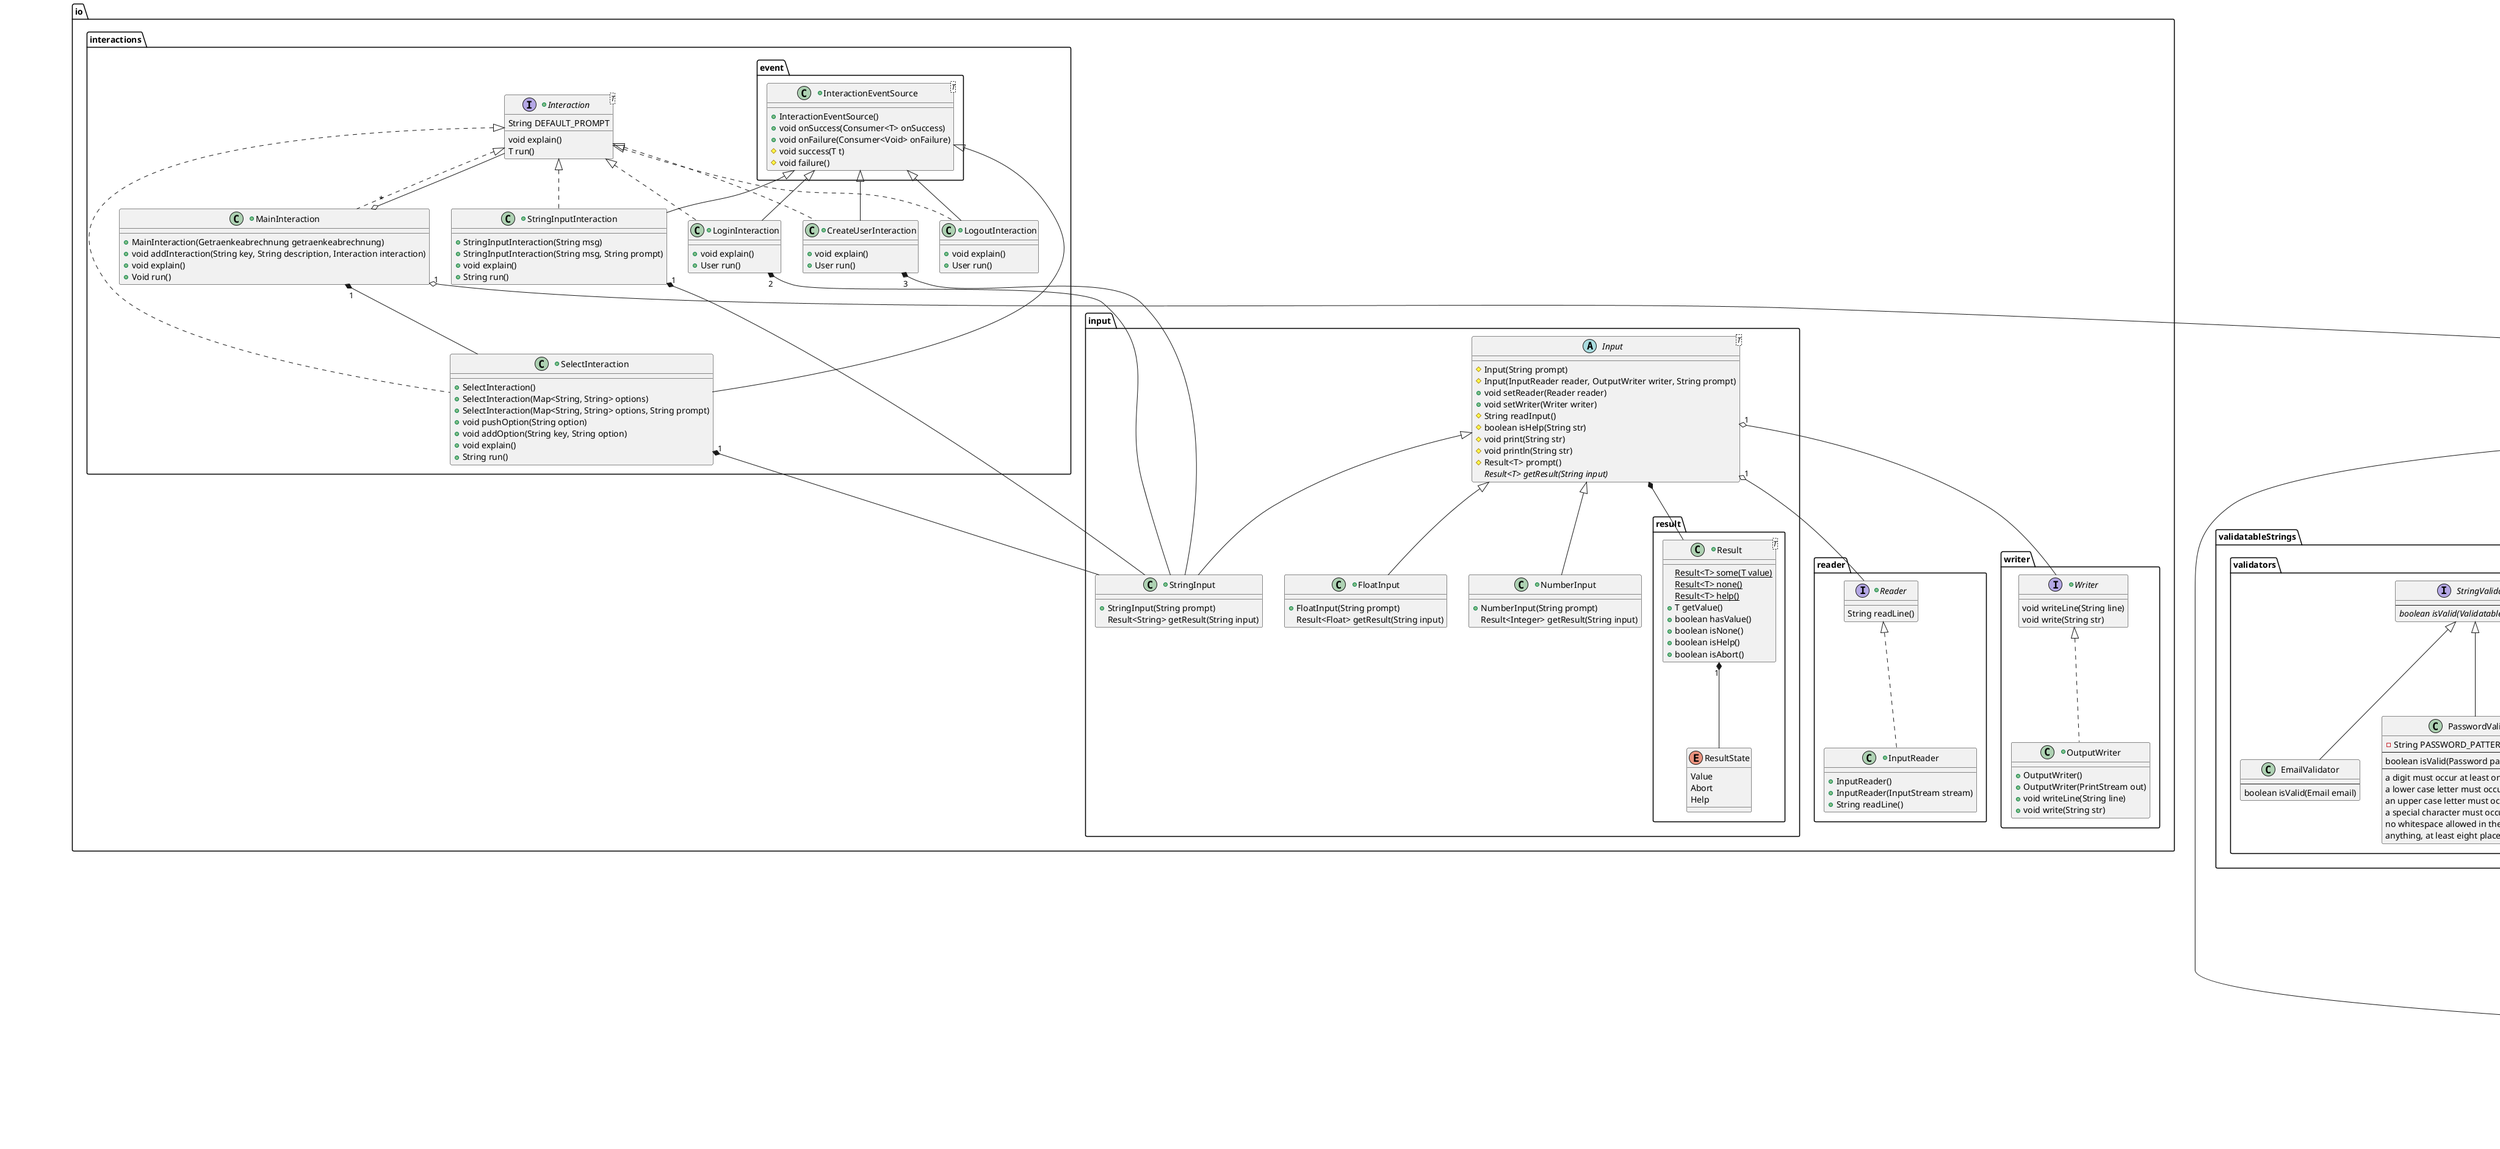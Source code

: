 @startuml uml
/'
Ein paar Plantuml-Beispiele, die der UML Norm nach Wikipedia entsprechen :)
https://de.wikipedia.org/wiki/Klassendiagramm

# Relationen:

Dings <|-- Bumms
  Bumms implementiert das Interface Dings

Kunde <|.. Privatkunde
  Privatkunde spezialisiert Kunde

User *-- Right
  Komposition: Right existiert nicht ohne User. User hat beliebig viele Rights

User o-- Right
  Aggregation: Right existiert auch ohne User. User hat beliebig viele Rights

# Klassenattribute:

-String name
  private String name
+String name
  public String name
#String name
  protected String name
~String name
  package String name
'/

package rights {
  interface Right {
  }

  class SelfServiceRight {
    boolean darfSichSelbstAbrechnenUSERRIGHTS
  }

  class OtherServiceRight {
    boolean darfAndereAbrechnenABRECHNERRIGHTS
    ---
    kann Abrechnungen durchführen (Einen/Mehrere andere/n User belasten)
  }

  class AdministrativeRight {
    boolean darfAdminSachenMachenADMINRIGHTS
    ---
    kann sich einloggen
    kann User anlegen
    kann User löschen
    kann User bearbeiten
    kann Abrechner anlegen
    kann Abrechner löschen
    kann Abrechner bearbeiten
  }

  Right <|.. SelfServiceRight
  Right <|.. OtherServiceRight
  Right <|.. AdministrativeRight
} /' end package: rights '/

package validatableStrings {
  package strings {
    interface ValidatableString {
    }

    class Username {
      -String username
    ---

    ---
      darf keine Leerzeichen enthalten
    }

    class Password {
      -String password
    ---

    ---
    darf nicht gelesen werden
    }

    class Email {
      -String email
    ---

    ---
    muss "@" enthalten --> https://emailregex.com/ --> Java
    }

    class Realname {
      String title
      String[] firstName
      String lastName
      ---
      String getName()
      ---
      darf keine Zahlen enthalten
    }

    ValidatableString <|-- Username
    ValidatableString <|-- Password
    ValidatableString <|-- Email
    ValidatableString <|-- Realname
  } /' end package: validatableStrings.strings '/

  package validators {
    interface StringValidator {
      ---
      {abstract} boolean isValid(ValidatableString string)
    }

    class PasswordValidator {
      -String PASSWORD_PATTERN
      ---
      boolean isValid(Password password)
      ---
      a digit must occur at least once
      a lower case letter must occur at least once
      an upper case letter must occur at least once
      a special character must occur at least once
      no whitespace allowed in the entire string
      anything, at least eight places though
    }


    class UsernameValidator {
      -String USERNAME_PATTERN
      ---
      boolean isValid(Username username)
      ---
      Username consists of alphanumeric characters (a-zA-Z0-9), lowercase, or uppercase.
      Username allowed of the dot (.), underscore (_), and hyphen (-).
      The dot (.), underscore (_), or hyphen (-) must not be the first or last character.
      The dot (.), underscore (_), or hyphen (-) does not appear consecutively, e.g., java..regex
      The number of characters must be between 5 to 20.
    }

    class EmailValidator {
      ---
      boolean isValid(Email email)
    }

    StringValidator <|-- PasswordValidator
    StringValidator <|-- UsernameValidator
    StringValidator <|-- EmailValidator

    ' StringValidator *-- ValidatableString
  } /' end package: validatableStrings.validators '/

  ' EmailValidator *-- Email
  ' UsernameValidator *-- Username
  ' PasswordValidator *-- Password
} /' end package: validatableStrings '/

package data {
    +class Savable<T> {
        - T t
        + Savable(T t)
        + T get()
        + void load(String path, TypeToken<T> typeToken)
        + void load(Path path, TypeToken<T> typeToken)
        + void save(String path)
        + void save(Path path)
    }

    +class UserDatabase {
        + UserDatabase()
        + User[] getUsers()
        + void addUser()
        + void registerUser()
        + boolean userExists(Username username)
        + void load(String path)
        + void load(Path path)
        + void save(String path)
        + void save(Path path)
    }

    UserDatabase "1" *-- Savable : "List<User>"
} /' end package: data '/

package user {
  class User {
    ' Realname realname
    ' Username Username
    ' Password password
    ' Email email
    ' Account konto
    ' Right[] rights
    ---

    ---
    kann sich einloggen
    lesender Zugriff auf eigenen Kontostand
    kann Geld auf das Konto aufladen
    kann sich selbst belasten
  }
} /' end package: user '/

package banking {
  package numbers {
    interface Amount {

    }
    class MoneyAmount {

    }

    class PositionAmount {
      int menge
      ---
      ---
      darf nicht 0 oder weniger sein
      und muss 1 oder mehr sein
      beachte Integer Overflows :) --> Obergrenze bei Abrechnung beachtenas Objekt benutzt ein anderes Objekt
    }

    Amount <|-- MoneyAmount
    Amount <|-- PositionAmount
  } /' end package: banking.numbers '/

  package invoicing {
    class Drink {
      String name
      ' Category category
    }

    class Category {
      String name
      double price 
    }

    class Position {
      ' Drink drink
      ' Menge amount
    }

    Drink "1" o-- Category
    Position "1" o-- Drink
    Position "1" *-- PositionAmount

    class Invoice {
      ' Position[] positionen
      ' User benutzer
    }

    Invoice "n" *-- Position
    Invoice "1" *-- User
  } /' end package: banking.invoicing '/

  class Account {
    x: History????
    ---
    void belasten(MoneyAmount amount)
    void aufladen(MoneyAmount amount)
  }

  Account "1" *-- MoneyAmount : < balance
} /' end package: banking '/

package io {
    package input {
        package result {
            +class Result<T> {
                {static} Result<T> some(T value)
                {static} Result<T> none()
                {static} Result<T> help()
                + T getValue()
                + boolean hasValue()
                + boolean isNone()
                + boolean isHelp()
                + boolean isAbort()
            }

            enum ResultState {
                Value
                Abort
                Help
            }

            Result "1" *-- ResultState
        } /' end package: io.input.result '/

        abstract class Input<T> {
            # Input(String prompt)
            # Input(InputReader reader, OutputWriter writer, String prompt)
            + void setReader(Reader reader)
            + void setWriter(Writer writer)
            # String readInput()
            # boolean isHelp(String str)
            # void print(String str)
            # void println(String str)
            # Result<T> prompt()
            {abstract} Result<T> getResult(String input)
        }

        +class FloatInput extends Input<Float> {
            + FloatInput(String prompt)
            Result<Float> getResult(String input)
        }

        +class NumberInput extends Input<Integer> {
            + NumberInput(String prompt)
            Result<Integer> getResult(String input)
        }

        +class StringInput extends Input<String> {
            + StringInput(String prompt)
            Result<String> getResult(String input)
        }
    } /' end package: io.input '/

    package interactions {
        package event {
            +class InteractionEventSource<T> {
                + InteractionEventSource()
                + void onSuccess(Consumer<T> onSuccess)
                + void onFailure(Consumer<Void> onFailure)
                # void success(T t)
                # void failure()
            }
        } /' end: io.interactions.event '/

        +interface Interaction<T> {
            String DEFAULT_PROMPT
            void explain()
            T run()
        }

        +class CreateUserInteraction extends event.InteractionEventSource<User> implements Interaction<User> {
            + void explain()
            + User run()
        }

        +class LoginInteraction extends event.InteractionEventSource<User> implements Interaction<User> {
            + void explain()
            + User run()
        }

        +class LogoutInteraction extends event.InteractionEventSource<Void> implements Interaction<Void> {
            + void explain()
            + User run()
        }

        +class SelectInteraction extends event.InteractionEventSource<String> implements Interaction<String> {
            + SelectInteraction()
            + SelectInteraction(Map<String, String> options)
            + SelectInteraction(Map<String, String> options, String prompt)
            + void pushOption(String option)
            + void addOption(String key, String option)
            + void explain()
            + String run()
        }

        +class StringInputInteraction extends event.InteractionEventSource<String> implements Interaction<String> {
            + StringInputInteraction(String msg)
            + StringInputInteraction(String msg, String prompt)
            + void explain()
            + String run()
        }

        +class MainInteraction implements Interaction<Void> {
            + MainInteraction(Getraenkeabrechnung getraenkeabrechnung) /' todo: rename this to ThirstyCalc '/
            + void addInteraction(String key, String description, Interaction interaction)
            + void explain()
            + Void run()
        }

        MainInteraction "*" o-- Interaction
        MainInteraction "1" *-- SelectInteraction
    } /' end package: io.interactions '/

    package reader {
        +interface Reader {
            String readLine()
        }

        +class InputReader implements Reader {
            + InputReader()
            + InputReader(InputStream stream)
            + String readLine()
        }
    } /' end package: io.reader '/

    package writer {
        +interface Writer {
            void writeLine(String line)
            void write(String str)
        }

        +class OutputWriter implements Writer {
            + OutputWriter()
            + OutputWriter(PrintStream out)
            + void writeLine(String line)
            + void write(String str)
        }
    } /' end package: io.writer '/

    Input "1" o-- Reader
    Input "1" o-- Writer
    Input *-- Result

    /' todo: don't know it these relations need to be in the uml '/
    SelectInteraction "1" *-- StringInput
    StringInputInteraction "1" *-- StringInput
    LoginInteraction "2" *-- StringInput
    CreateUserInteraction "3" *-- StringInput

} /' end package: io '/

class ThirstyCalc {
  ' -User[] benutzer
  ' -Category[] categories
---
'  void abrechnen(Abrechnung abrechnung)
'  void getränkeklasseHinzufügen(Getränkeklasse getränkeklasse) # darf nur admin
'  void geldEinzahlen(User benutzer, Betrag betrag)
'  void benutzerAnlegen(User benutzer)
'  Abrechnung erstelleAbrechnung(User benutzer, Position[] positionen)
    ThirstyCalc()
    void login(String eingabe)
    void logout()
    void greet()
    User getUser()
    UserDatabase getUserDatabase()
}

User "n" *-- Right
User "1" o-- Username
User "1" o-- Password
User "1" o-- Email
User "1" o-- Account
User "1" o-- Realname

ThirstyCalc *-- Invoice
ThirstyCalc "n" *-- User
ThirstyCalc "n" *-- Category
ThirstyCalc "1" *-- UserDatabase

MainInteraction "1" o-- ThirstyCalc

@enduml